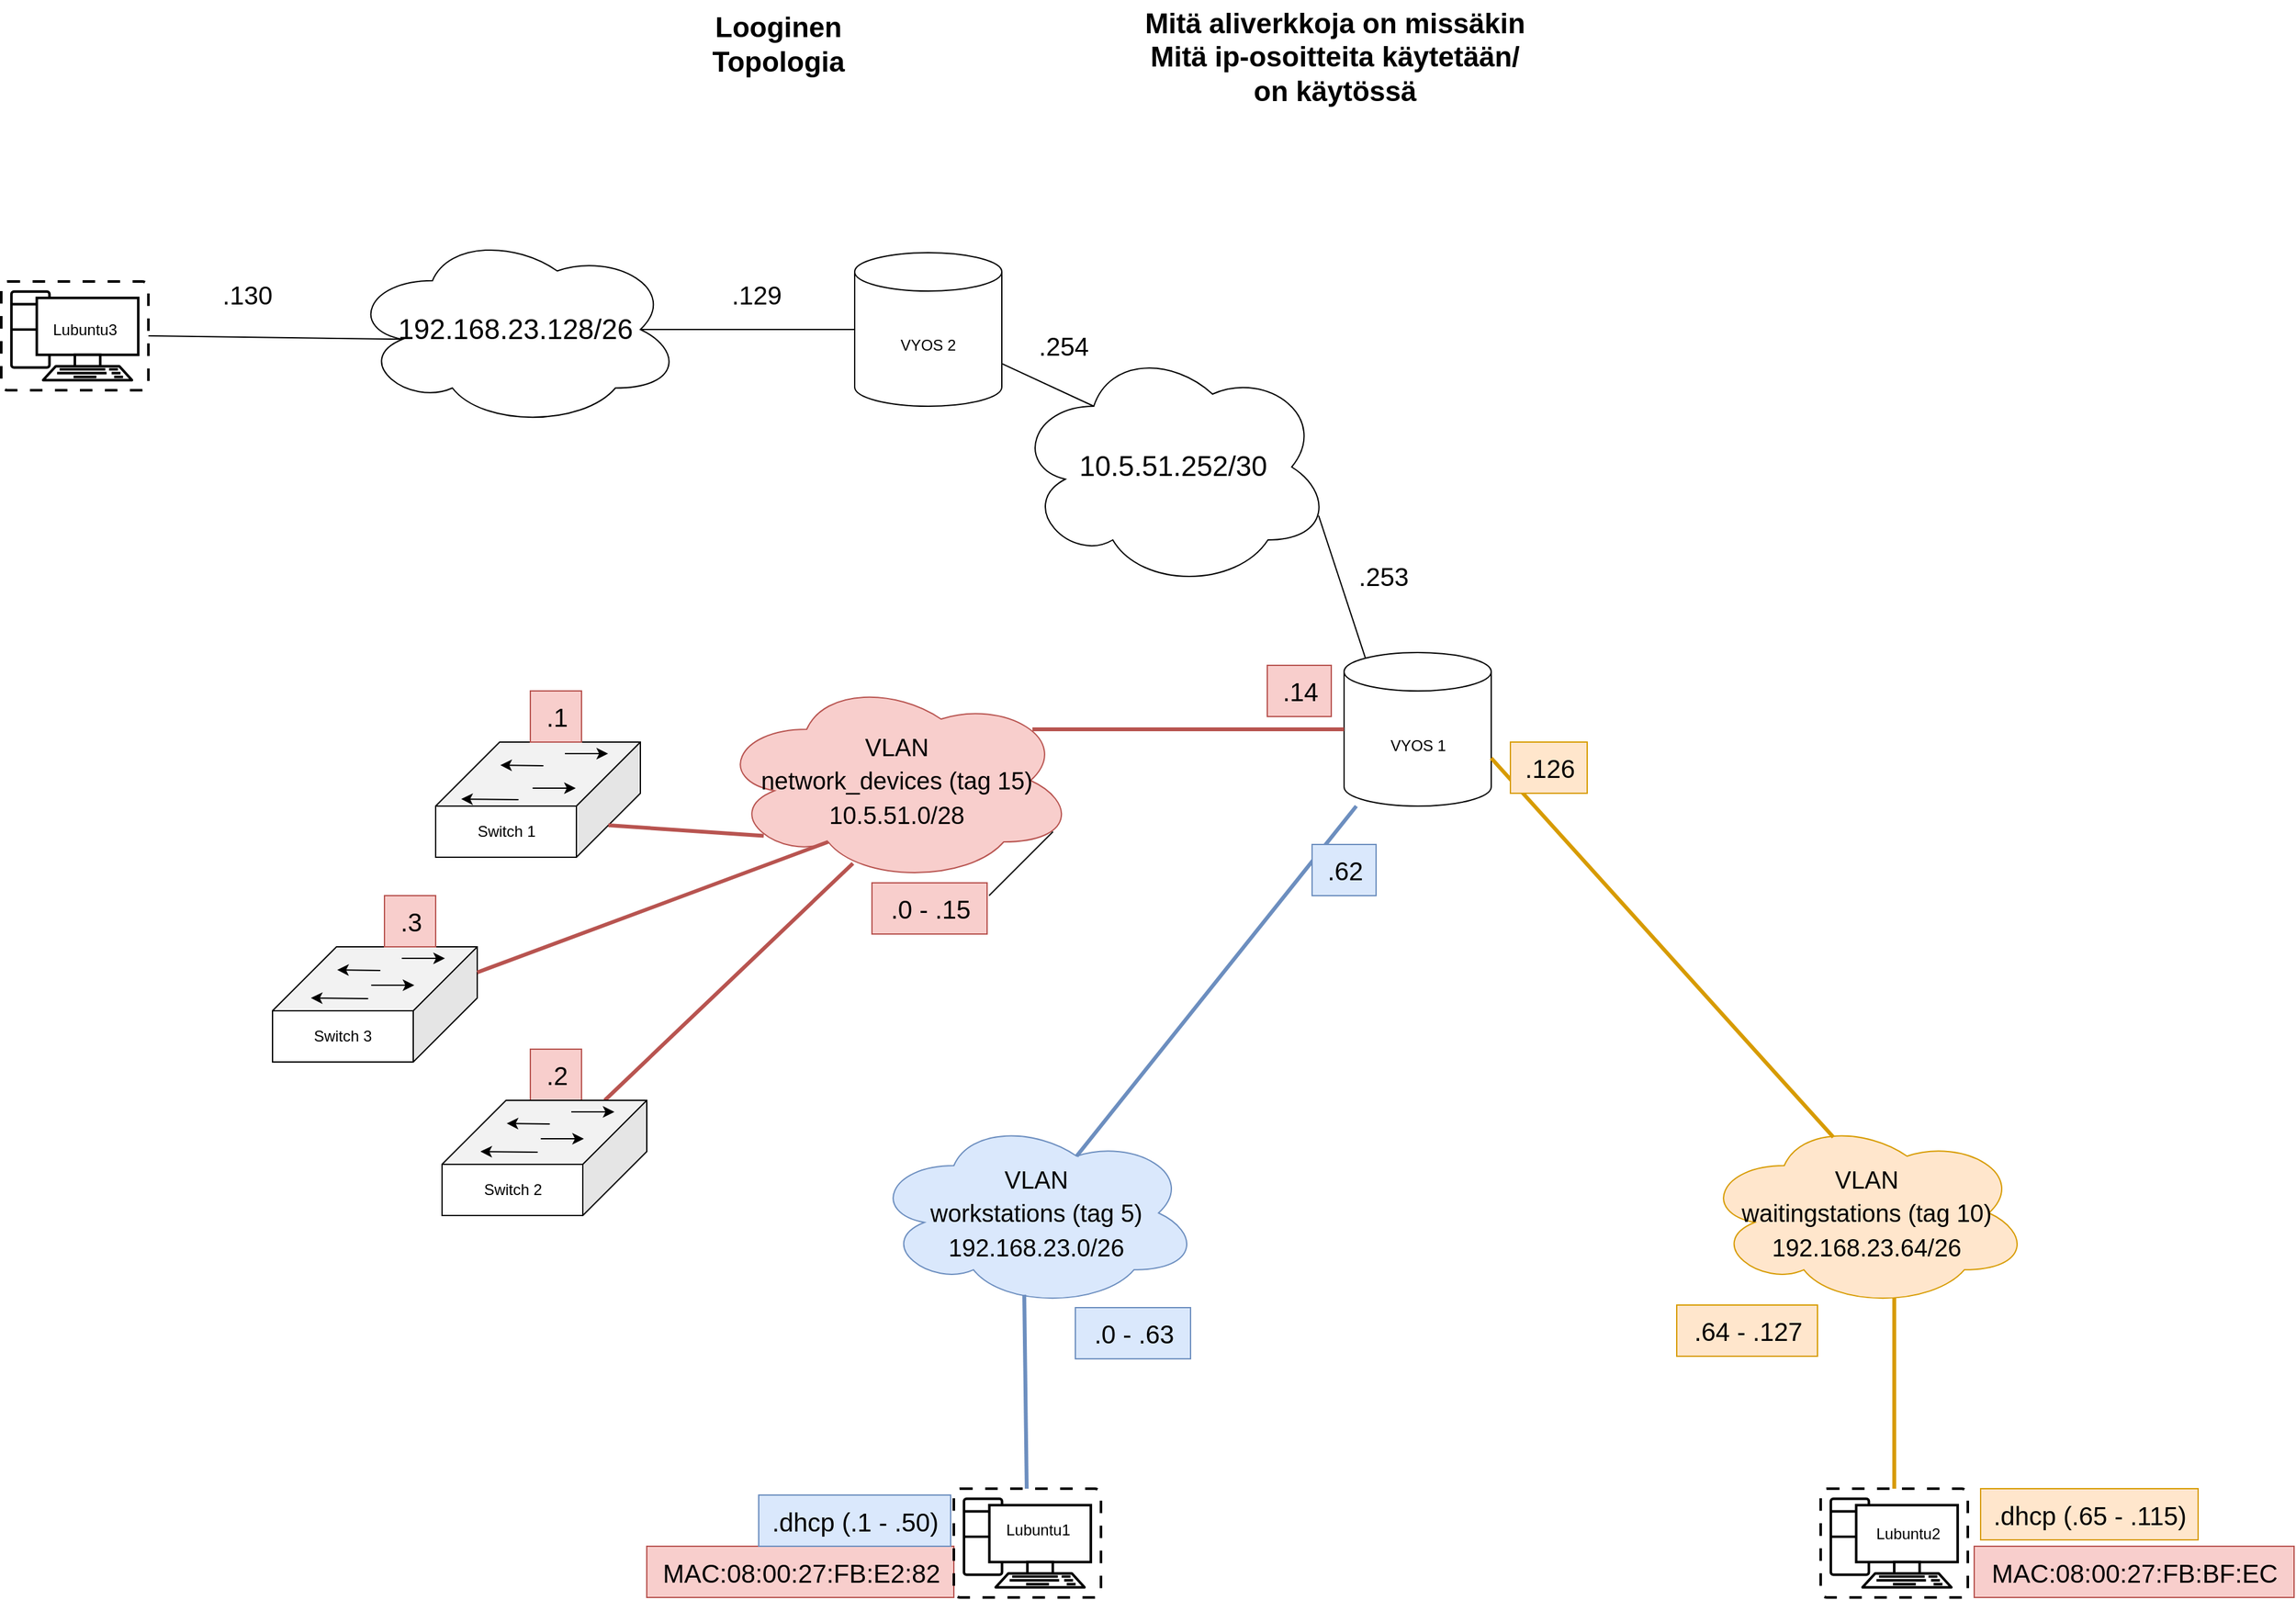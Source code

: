 <mxfile version="20.2.3" type="device"><diagram id="zlE7EfHC3uJZHTirEJk4" name="Sivu-1"><mxGraphModel dx="2401" dy="2405" grid="1" gridSize="10" guides="1" tooltips="1" connect="1" arrows="1" fold="1" page="1" pageScale="1" pageWidth="827" pageHeight="1169" math="0" shadow="0"><root><mxCell id="0"/><mxCell id="1" parent="0"/><mxCell id="ue8Yyde07br9u-I7nfRF-29" value="" style="group;labelBackgroundColor=none;fillColor=none;gradientColor=none;" parent="1" vertex="1" connectable="0"><mxGeometry x="117.5" y="360" width="160" height="90" as="geometry"/></mxCell><mxCell id="ue8Yyde07br9u-I7nfRF-23" value="Switch 1" style="shape=cube;whiteSpace=wrap;html=1;boundedLbl=1;backgroundOutline=1;darkOpacity=0.05;darkOpacity2=0.1;fillStyle=auto;size=50;flipV=0;flipH=1;container=0;labelBackgroundColor=none;" parent="ue8Yyde07br9u-I7nfRF-29" vertex="1"><mxGeometry width="160" height="90" as="geometry"/></mxCell><mxCell id="ue8Yyde07br9u-I7nfRF-24" value="" style="endArrow=classic;html=1;labelBackgroundColor=none;fontColor=default;" parent="ue8Yyde07br9u-I7nfRF-29" edge="1"><mxGeometry width="50" height="50" relative="1" as="geometry"><mxPoint x="64.74" y="44.95" as="sourcePoint"/><mxPoint x="20.003" y="44.5" as="targetPoint"/></mxGeometry></mxCell><mxCell id="ue8Yyde07br9u-I7nfRF-25" value="" style="endArrow=classic;html=1;labelBackgroundColor=none;fontColor=default;" parent="ue8Yyde07br9u-I7nfRF-29" edge="1"><mxGeometry width="50" height="50" relative="1" as="geometry"><mxPoint x="75.789" y="36" as="sourcePoint"/><mxPoint x="109.474" y="36" as="targetPoint"/></mxGeometry></mxCell><mxCell id="ue8Yyde07br9u-I7nfRF-26" value="" style="endArrow=classic;html=1;labelBackgroundColor=none;fontColor=default;" parent="ue8Yyde07br9u-I7nfRF-29" edge="1"><mxGeometry width="50" height="50" relative="1" as="geometry"><mxPoint x="84.211" y="18.45" as="sourcePoint"/><mxPoint x="50.526" y="18" as="targetPoint"/></mxGeometry></mxCell><mxCell id="ue8Yyde07br9u-I7nfRF-27" value="" style="endArrow=classic;html=1;labelBackgroundColor=none;fontColor=default;" parent="ue8Yyde07br9u-I7nfRF-29" edge="1"><mxGeometry width="50" height="50" relative="1" as="geometry"><mxPoint x="101.053" y="9" as="sourcePoint"/><mxPoint x="134.737" y="9" as="targetPoint"/></mxGeometry></mxCell><mxCell id="J6bviwjaCZvH1x0gyfkd-2" value="VYOS 1" style="shape=cylinder3;whiteSpace=wrap;html=1;boundedLbl=1;backgroundOutline=1;size=15;direction=east;flipH=0;flipV=0;" parent="1" vertex="1"><mxGeometry x="827.5" y="290" width="115" height="120" as="geometry"/></mxCell><mxCell id="o-o1M-Cm7YJ3R4nIrSQW-1" value="&lt;font style=&quot;font-size: 22px;&quot;&gt;Looginen&lt;br&gt;Topologia&lt;br&gt;&lt;/font&gt;" style="text;html=1;align=center;verticalAlign=middle;resizable=0;points=[];autosize=1;strokeColor=none;fillColor=none;fontStyle=1" parent="1" vertex="1"><mxGeometry x="320" y="-220" width="130" height="70" as="geometry"/></mxCell><mxCell id="o-o1M-Cm7YJ3R4nIrSQW-2" value="Mitä aliverkkoja on missäkin&lt;br&gt;Mitä ip-osoitteita käytetään/&lt;br&gt;on käytössä" style="text;html=1;align=center;verticalAlign=middle;resizable=0;points=[];autosize=1;strokeColor=none;fillColor=none;fontSize=22;fontStyle=1" parent="1" vertex="1"><mxGeometry x="660" y="-220" width="320" height="90" as="geometry"/></mxCell><mxCell id="o-o1M-Cm7YJ3R4nIrSQW-3" value="&lt;font style=&quot;font-size: 19px;&quot;&gt;VLAN&lt;br&gt;workstations (tag 5)&lt;br&gt;192.168.23.0/26&lt;br&gt;&lt;/font&gt;" style="ellipse;shape=cloud;whiteSpace=wrap;html=1;fontSize=22;fillColor=#dae8fc;strokeColor=#6c8ebf;" parent="1" vertex="1"><mxGeometry x="458.5" y="654" width="256" height="148" as="geometry"/></mxCell><mxCell id="o-o1M-Cm7YJ3R4nIrSQW-4" value="MAC:08:00:27:FB:E2:82" style="text;html=1;align=center;verticalAlign=middle;resizable=0;points=[];autosize=1;strokeColor=#b85450;fillColor=#f8cecc;fontSize=20;" parent="1" vertex="1"><mxGeometry x="282.5" y="988.5" width="240" height="40" as="geometry"/></mxCell><mxCell id="o-o1M-Cm7YJ3R4nIrSQW-5" value=".dhcp (.1 - .50)" style="text;html=1;align=center;verticalAlign=middle;resizable=0;points=[];autosize=1;strokeColor=#6c8ebf;fillColor=#dae8fc;fontSize=20;" parent="1" vertex="1"><mxGeometry x="370" y="948.5" width="150" height="40" as="geometry"/></mxCell><mxCell id="o-o1M-Cm7YJ3R4nIrSQW-7" value="MAC:08:00:27:FB:BF:EC" style="text;html=1;align=center;verticalAlign=middle;resizable=0;points=[];autosize=1;strokeColor=#b85450;fillColor=#f8cecc;fontSize=20;" parent="1" vertex="1"><mxGeometry x="1320" y="988.5" width="250" height="40" as="geometry"/></mxCell><mxCell id="o-o1M-Cm7YJ3R4nIrSQW-9" value=".1" style="text;html=1;align=center;verticalAlign=middle;resizable=0;points=[];autosize=1;strokeColor=#b85450;fillColor=#f8cecc;fontSize=20;" parent="1" vertex="1"><mxGeometry x="191.5" y="320" width="40" height="40" as="geometry"/></mxCell><mxCell id="o-o1M-Cm7YJ3R4nIrSQW-10" value=".2" style="text;html=1;align=center;verticalAlign=middle;resizable=0;points=[];autosize=1;strokeColor=#b85450;fillColor=#f8cecc;fontSize=20;" parent="1" vertex="1"><mxGeometry x="191.5" y="600" width="40" height="40" as="geometry"/></mxCell><mxCell id="o-o1M-Cm7YJ3R4nIrSQW-11" value="" style="endArrow=none;html=1;labelBackgroundColor=none;fontColor=default;fillColor=#dae8fc;strokeColor=#6c8ebf;strokeWidth=3;entryX=0.465;entryY=0.932;entryDx=0;entryDy=0;entryPerimeter=0;" parent="1" source="ue8Yyde07br9u-I7nfRF-30" target="o-o1M-Cm7YJ3R4nIrSQW-3" edge="1"><mxGeometry x="1" y="309" width="50" height="50" relative="1" as="geometry"><mxPoint x="186.943" y="767.25" as="sourcePoint"/><mxPoint x="185.05" y="634.75" as="targetPoint"/><mxPoint y="-11" as="offset"/></mxGeometry></mxCell><mxCell id="o-o1M-Cm7YJ3R4nIrSQW-12" value="" style="group" parent="1" vertex="1" connectable="0"><mxGeometry x="1200" y="943.5" width="115" height="85" as="geometry"/></mxCell><mxCell id="ue8Yyde07br9u-I7nfRF-43" value="" style="verticalAlign=top;verticalLabelPosition=bottom;labelPosition=center;align=center;html=1;outlineConnect=0;gradientDirection=north;strokeWidth=2;shape=mxgraph.networks.virtual_pc;fillStyle=auto;labelBackgroundColor=none;" parent="o-o1M-Cm7YJ3R4nIrSQW-12" vertex="1"><mxGeometry width="115" height="85" as="geometry"/></mxCell><mxCell id="ue8Yyde07br9u-I7nfRF-49" value="Lubuntu2" style="text;html=1;align=center;verticalAlign=middle;resizable=0;points=[];autosize=1;strokeColor=none;fillColor=none;" parent="o-o1M-Cm7YJ3R4nIrSQW-12" vertex="1"><mxGeometry x="32.5" y="20" width="70" height="30" as="geometry"/></mxCell><mxCell id="o-o1M-Cm7YJ3R4nIrSQW-13" value="" style="group" parent="1" vertex="1" connectable="0"><mxGeometry x="522.5" y="943.5" width="115" height="85" as="geometry"/></mxCell><mxCell id="ue8Yyde07br9u-I7nfRF-30" value="" style="verticalAlign=top;verticalLabelPosition=bottom;labelPosition=center;align=center;html=1;outlineConnect=0;gradientDirection=north;strokeWidth=2;shape=mxgraph.networks.virtual_pc;fillStyle=auto;labelBackgroundColor=none;" parent="o-o1M-Cm7YJ3R4nIrSQW-13" vertex="1"><mxGeometry width="115" height="85" as="geometry"/></mxCell><mxCell id="ue8Yyde07br9u-I7nfRF-48" value="Lubuntu1" style="text;html=1;align=center;verticalAlign=middle;resizable=0;points=[];autosize=1;strokeColor=none;fillColor=none;" parent="o-o1M-Cm7YJ3R4nIrSQW-13" vertex="1"><mxGeometry x="30" y="17.5" width="70" height="30" as="geometry"/></mxCell><mxCell id="o-o1M-Cm7YJ3R4nIrSQW-14" value="" style="endArrow=none;html=1;labelBackgroundColor=none;fontColor=default;fillColor=#ffe6cc;strokeColor=#d79b00;strokeWidth=3;entryX=0.586;entryY=0.946;entryDx=0;entryDy=0;entryPerimeter=0;" parent="1" source="ue8Yyde07br9u-I7nfRF-43" target="o-o1M-Cm7YJ3R4nIrSQW-18" edge="1"><mxGeometry x="1" y="309" width="50" height="50" relative="1" as="geometry"><mxPoint x="676.5" y="956.434" as="sourcePoint"/><mxPoint x="812.673" y="863.919" as="targetPoint"/><mxPoint y="-11" as="offset"/></mxGeometry></mxCell><mxCell id="o-o1M-Cm7YJ3R4nIrSQW-15" value="" style="endArrow=none;html=1;labelBackgroundColor=none;fontColor=default;fillColor=#f8cecc;strokeColor=#b85450;strokeWidth=3;exitX=0;exitY=0;exitDx=25;exitDy=65;exitPerimeter=0;entryX=0.13;entryY=0.77;entryDx=0;entryDy=0;entryPerimeter=0;" parent="1" source="ue8Yyde07br9u-I7nfRF-23" target="o-o1M-Cm7YJ3R4nIrSQW-17" edge="1"><mxGeometry x="1" y="309" width="50" height="50" relative="1" as="geometry"><mxPoint x="626.5" y="936.754" as="sourcePoint"/><mxPoint x="787.783" y="837.892" as="targetPoint"/><mxPoint y="-11" as="offset"/></mxGeometry></mxCell><mxCell id="o-o1M-Cm7YJ3R4nIrSQW-16" value="" style="endArrow=none;html=1;labelBackgroundColor=none;fontColor=default;fillColor=#f8cecc;strokeColor=#b85450;strokeWidth=3;exitX=0.379;exitY=0.905;exitDx=0;exitDy=0;exitPerimeter=0;" parent="1" source="o-o1M-Cm7YJ3R4nIrSQW-17" target="ue8Yyde07br9u-I7nfRF-33" edge="1"><mxGeometry x="1" y="309" width="50" height="50" relative="1" as="geometry"><mxPoint x="957.72" y="768.864" as="sourcePoint"/><mxPoint x="1119.003" y="670.002" as="targetPoint"/><mxPoint y="-11" as="offset"/></mxGeometry></mxCell><mxCell id="o-o1M-Cm7YJ3R4nIrSQW-17" value="&lt;font style=&quot;&quot;&gt;&lt;span style=&quot;font-size: 19px;&quot;&gt;VLAN&lt;/span&gt;&lt;br&gt;&lt;span style=&quot;font-size: 19px;&quot;&gt;network_devices (tag 15)&lt;/span&gt;&lt;br&gt;&lt;/font&gt;&lt;font style=&quot;font-size: 19px;&quot;&gt;10.5.51.0/28&lt;br&gt;&lt;/font&gt;" style="ellipse;shape=cloud;whiteSpace=wrap;html=1;fontSize=22;fillColor=#f8cecc;strokeColor=#b85450;" parent="1" vertex="1"><mxGeometry x="337.5" y="310" width="280" height="160" as="geometry"/></mxCell><mxCell id="o-o1M-Cm7YJ3R4nIrSQW-18" value="&lt;font style=&quot;font-size: 19px;&quot;&gt;VLAN&lt;br&gt;waitingstations (tag 10)&lt;br&gt;192.168.23.64/26&lt;br&gt;&lt;/font&gt;" style="ellipse;shape=cloud;whiteSpace=wrap;html=1;fontSize=22;fillColor=#ffe6cc;strokeColor=#d79b00;" parent="1" vertex="1"><mxGeometry x="1107.5" y="654" width="256" height="148" as="geometry"/></mxCell><mxCell id="o-o1M-Cm7YJ3R4nIrSQW-19" value="" style="endArrow=none;html=1;labelBackgroundColor=none;fontColor=default;fillColor=#f8cecc;strokeColor=#b85450;strokeWidth=3;entryX=0.88;entryY=0.25;entryDx=0;entryDy=0;entryPerimeter=0;" parent="1" source="J6bviwjaCZvH1x0gyfkd-2" target="o-o1M-Cm7YJ3R4nIrSQW-17" edge="1"><mxGeometry x="1" y="309" width="50" height="50" relative="1" as="geometry"><mxPoint x="803.62" y="376.2" as="sourcePoint"/><mxPoint x="597.5" y="469.996" as="targetPoint"/><mxPoint y="-11" as="offset"/></mxGeometry></mxCell><mxCell id="o-o1M-Cm7YJ3R4nIrSQW-20" value="" style="endArrow=none;html=1;labelBackgroundColor=none;fontColor=default;fillColor=#dae8fc;strokeColor=#6c8ebf;strokeWidth=3;exitX=0.625;exitY=0.2;exitDx=0;exitDy=0;exitPerimeter=0;" parent="1" source="o-o1M-Cm7YJ3R4nIrSQW-3" target="J6bviwjaCZvH1x0gyfkd-2" edge="1"><mxGeometry x="1" y="309" width="50" height="50" relative="1" as="geometry"><mxPoint x="669.421" y="660.78" as="sourcePoint"/><mxPoint x="667.5" y="509.216" as="targetPoint"/><mxPoint y="-11" as="offset"/></mxGeometry></mxCell><mxCell id="o-o1M-Cm7YJ3R4nIrSQW-21" value=".0 - .63" style="text;html=1;align=center;verticalAlign=middle;resizable=0;points=[];autosize=1;strokeColor=#6c8ebf;fillColor=#dae8fc;fontSize=20;" parent="1" vertex="1"><mxGeometry x="617.5" y="802" width="90" height="40" as="geometry"/></mxCell><mxCell id="o-o1M-Cm7YJ3R4nIrSQW-22" value=".64 - .127" style="text;html=1;align=center;verticalAlign=middle;resizable=0;points=[];autosize=1;strokeColor=#d79b00;fillColor=#ffe6cc;fontSize=20;" parent="1" vertex="1"><mxGeometry x="1087.5" y="800" width="110" height="40" as="geometry"/></mxCell><mxCell id="o-o1M-Cm7YJ3R4nIrSQW-23" value=".0 - .15" style="text;html=1;align=center;verticalAlign=middle;resizable=0;points=[];autosize=1;strokeColor=#b85450;fillColor=#f8cecc;fontSize=20;" parent="1" vertex="1"><mxGeometry x="458.5" y="470" width="90" height="40" as="geometry"/></mxCell><mxCell id="o-o1M-Cm7YJ3R4nIrSQW-25" value="" style="endArrow=none;html=1;labelBackgroundColor=none;fontColor=default;fillColor=#ffe6cc;strokeColor=#d79b00;strokeWidth=3;exitX=0.4;exitY=0.1;exitDx=0;exitDy=0;exitPerimeter=0;entryX=1;entryY=0;entryDx=0;entryDy=82.5;entryPerimeter=0;" parent="1" source="o-o1M-Cm7YJ3R4nIrSQW-18" target="J6bviwjaCZvH1x0gyfkd-2" edge="1"><mxGeometry x="1" y="309" width="50" height="50" relative="1" as="geometry"><mxPoint x="1142.004" y="659.75" as="sourcePoint"/><mxPoint x="1142.016" y="510.258" as="targetPoint"/><mxPoint y="-11" as="offset"/></mxGeometry></mxCell><mxCell id="o-o1M-Cm7YJ3R4nIrSQW-26" value=".62" style="text;html=1;align=center;verticalAlign=middle;resizable=0;points=[];autosize=1;strokeColor=#6c8ebf;fillColor=#dae8fc;fontSize=20;" parent="1" vertex="1"><mxGeometry x="802.5" y="440" width="50" height="40" as="geometry"/></mxCell><mxCell id="o-o1M-Cm7YJ3R4nIrSQW-27" value=".126" style="text;html=1;align=center;verticalAlign=middle;resizable=0;points=[];autosize=1;strokeColor=#d79b00;fillColor=#ffe6cc;fontSize=20;" parent="1" vertex="1"><mxGeometry x="957.5" y="360" width="60" height="40" as="geometry"/></mxCell><mxCell id="o-o1M-Cm7YJ3R4nIrSQW-28" value=".14" style="text;html=1;align=center;verticalAlign=middle;resizable=0;points=[];autosize=1;strokeColor=#b85450;fillColor=#f8cecc;fontSize=20;" parent="1" vertex="1"><mxGeometry x="767.5" y="300" width="50" height="40" as="geometry"/></mxCell><mxCell id="o-o1M-Cm7YJ3R4nIrSQW-6" value=".dhcp (.65 - .115)" style="text;html=1;align=center;verticalAlign=middle;resizable=0;points=[];autosize=1;strokeColor=#d79b00;fillColor=#ffe6cc;fontSize=20;" parent="1" vertex="1"><mxGeometry x="1325" y="943.5" width="170" height="40" as="geometry"/></mxCell><mxCell id="zrFo5Rw4DbwGrK5qACWl-2" value="VYOS 2" style="shape=cylinder3;whiteSpace=wrap;html=1;boundedLbl=1;backgroundOutline=1;size=15;direction=east;flipH=0;flipV=0;" parent="1" vertex="1"><mxGeometry x="445" y="-22.5" width="115" height="120" as="geometry"/></mxCell><mxCell id="zrFo5Rw4DbwGrK5qACWl-3" value="10.5.51.252/30" style="ellipse;shape=cloud;whiteSpace=wrap;html=1;fontSize=22;" parent="1" vertex="1"><mxGeometry x="570" y="50" width="247.5" height="190" as="geometry"/></mxCell><mxCell id="zrFo5Rw4DbwGrK5qACWl-4" value="" style="endArrow=none;html=1;rounded=0;entryX=0.25;entryY=0.25;entryDx=0;entryDy=0;entryPerimeter=0;" parent="1" source="zrFo5Rw4DbwGrK5qACWl-2" target="zrFo5Rw4DbwGrK5qACWl-3" edge="1"><mxGeometry width="50" height="50" relative="1" as="geometry"><mxPoint x="472.5" y="190" as="sourcePoint"/><mxPoint x="442.5" y="100" as="targetPoint"/></mxGeometry></mxCell><mxCell id="zrFo5Rw4DbwGrK5qACWl-8" value="" style="group" parent="1" vertex="1" connectable="0"><mxGeometry x="-222" width="115" height="85" as="geometry"/></mxCell><mxCell id="zrFo5Rw4DbwGrK5qACWl-6" value="" style="verticalAlign=top;verticalLabelPosition=bottom;labelPosition=center;align=center;html=1;outlineConnect=0;gradientDirection=north;strokeWidth=2;shape=mxgraph.networks.virtual_pc;fillStyle=auto;labelBackgroundColor=none;" parent="zrFo5Rw4DbwGrK5qACWl-8" vertex="1"><mxGeometry width="115" height="85" as="geometry"/></mxCell><mxCell id="zrFo5Rw4DbwGrK5qACWl-7" value="Lubuntu3" style="text;html=1;align=center;verticalAlign=middle;resizable=0;points=[];autosize=1;strokeColor=none;fillColor=none;" parent="zrFo5Rw4DbwGrK5qACWl-8" vertex="1"><mxGeometry x="30" y="22.5" width="70" height="30" as="geometry"/></mxCell><mxCell id="zrFo5Rw4DbwGrK5qACWl-9" value="" style="endArrow=none;html=1;rounded=0;entryX=1;entryY=0.5;entryDx=0;entryDy=0;entryPerimeter=0;exitX=0.16;exitY=0.55;exitDx=0;exitDy=0;exitPerimeter=0;" parent="1" source="zrFo5Rw4DbwGrK5qACWl-10" target="zrFo5Rw4DbwGrK5qACWl-6" edge="1"><mxGeometry width="50" height="50" relative="1" as="geometry"><mxPoint x="-0.4" y="43.875" as="sourcePoint"/><mxPoint x="50.5" y="110.78" as="targetPoint"/></mxGeometry></mxCell><mxCell id="zrFo5Rw4DbwGrK5qACWl-10" value="192.168.23.128/26" style="ellipse;shape=cloud;whiteSpace=wrap;html=1;fontSize=22;" parent="1" vertex="1"><mxGeometry x="50" y="-38.75" width="260" height="152.5" as="geometry"/></mxCell><mxCell id="zrFo5Rw4DbwGrK5qACWl-13" value="" style="endArrow=none;html=1;rounded=0;entryX=0.875;entryY=0.5;entryDx=0;entryDy=0;entryPerimeter=0;exitX=0;exitY=0.5;exitDx=0;exitDy=0;exitPerimeter=0;" parent="1" source="zrFo5Rw4DbwGrK5qACWl-2" target="zrFo5Rw4DbwGrK5qACWl-10" edge="1"><mxGeometry width="50" height="50" relative="1" as="geometry"><mxPoint x="334.2" y="71.5" as="sourcePoint"/><mxPoint x="270" y="70" as="targetPoint"/></mxGeometry></mxCell><mxCell id="zrFo5Rw4DbwGrK5qACWl-14" value="" style="endArrow=none;html=1;rounded=0;entryX=0.145;entryY=0;entryDx=0;entryDy=4.35;entryPerimeter=0;exitX=0.96;exitY=0.7;exitDx=0;exitDy=0;exitPerimeter=0;" parent="1" source="zrFo5Rw4DbwGrK5qACWl-3" target="J6bviwjaCZvH1x0gyfkd-2" edge="1"><mxGeometry width="50" height="50" relative="1" as="geometry"><mxPoint x="637.5" y="160.003" as="sourcePoint"/><mxPoint x="699" y="202.64" as="targetPoint"/></mxGeometry></mxCell><mxCell id="zrFo5Rw4DbwGrK5qACWl-15" value=".129" style="text;html=1;align=center;verticalAlign=middle;resizable=0;points=[];autosize=1;fontSize=20;" parent="1" vertex="1"><mxGeometry x="337.5" y="-10" width="60" height="40" as="geometry"/></mxCell><mxCell id="zrFo5Rw4DbwGrK5qACWl-16" value=".130" style="text;html=1;align=center;verticalAlign=middle;resizable=0;points=[];autosize=1;fontSize=20;" parent="1" vertex="1"><mxGeometry x="-60" y="-10" width="60" height="40" as="geometry"/></mxCell><mxCell id="zrFo5Rw4DbwGrK5qACWl-17" value=".253" style="text;html=1;align=center;verticalAlign=middle;resizable=0;points=[];autosize=1;fontSize=20;" parent="1" vertex="1"><mxGeometry x="827.5" y="210" width="60" height="40" as="geometry"/></mxCell><mxCell id="zrFo5Rw4DbwGrK5qACWl-18" value=".254" style="text;html=1;align=center;verticalAlign=middle;resizable=0;points=[];autosize=1;fontSize=20;" parent="1" vertex="1"><mxGeometry x="577.5" y="30" width="60" height="40" as="geometry"/></mxCell><mxCell id="86-OJVJeZ2sx_d5BaEcL-12" value="" style="group" vertex="1" connectable="0" parent="1"><mxGeometry x="122.5" y="640" width="160" height="90" as="geometry"/></mxCell><mxCell id="ue8Yyde07br9u-I7nfRF-33" value="Switch 2" style="shape=cube;whiteSpace=wrap;html=1;boundedLbl=1;backgroundOutline=1;darkOpacity=0.05;darkOpacity2=0.1;fillStyle=auto;size=50;flipV=0;flipH=1;container=0;labelBackgroundColor=none;" parent="86-OJVJeZ2sx_d5BaEcL-12" vertex="1"><mxGeometry width="160" height="90" as="geometry"/></mxCell><mxCell id="o-o1M-Cm7YJ3R4nIrSQW-29" value="" style="group" parent="86-OJVJeZ2sx_d5BaEcL-12" vertex="1" connectable="0"><mxGeometry x="30.003" y="9" width="104.734" height="31.45" as="geometry"/></mxCell><mxCell id="ue8Yyde07br9u-I7nfRF-34" value="" style="endArrow=classic;html=1;labelBackgroundColor=none;fontColor=default;" parent="o-o1M-Cm7YJ3R4nIrSQW-29" edge="1"><mxGeometry width="50" height="50" relative="1" as="geometry"><mxPoint x="44.737" y="31.45" as="sourcePoint"/><mxPoint y="31" as="targetPoint"/></mxGeometry></mxCell><mxCell id="ue8Yyde07br9u-I7nfRF-35" value="" style="endArrow=classic;html=1;labelBackgroundColor=none;fontColor=default;" parent="o-o1M-Cm7YJ3R4nIrSQW-29" edge="1"><mxGeometry width="50" height="50" relative="1" as="geometry"><mxPoint x="47.156" y="21" as="sourcePoint"/><mxPoint x="80.841" y="21" as="targetPoint"/></mxGeometry></mxCell><mxCell id="ue8Yyde07br9u-I7nfRF-36" value="" style="endArrow=classic;html=1;labelBackgroundColor=none;fontColor=default;" parent="o-o1M-Cm7YJ3R4nIrSQW-29" edge="1"><mxGeometry width="50" height="50" relative="1" as="geometry"><mxPoint x="54.207" y="9.45" as="sourcePoint"/><mxPoint x="20.523" y="9" as="targetPoint"/></mxGeometry></mxCell><mxCell id="ue8Yyde07br9u-I7nfRF-37" value="" style="endArrow=classic;html=1;labelBackgroundColor=none;fontColor=default;" parent="o-o1M-Cm7YJ3R4nIrSQW-29" edge="1"><mxGeometry width="50" height="50" relative="1" as="geometry"><mxPoint x="71.049" as="sourcePoint"/><mxPoint x="104.734" as="targetPoint"/></mxGeometry></mxCell><mxCell id="86-OJVJeZ2sx_d5BaEcL-13" value="" style="group" vertex="1" connectable="0" parent="1"><mxGeometry x="-10" y="520" width="160" height="90" as="geometry"/></mxCell><mxCell id="86-OJVJeZ2sx_d5BaEcL-14" value="Switch 3" style="shape=cube;whiteSpace=wrap;html=1;boundedLbl=1;backgroundOutline=1;darkOpacity=0.05;darkOpacity2=0.1;fillStyle=auto;size=50;flipV=0;flipH=1;container=0;labelBackgroundColor=none;" vertex="1" parent="86-OJVJeZ2sx_d5BaEcL-13"><mxGeometry width="160" height="90" as="geometry"/></mxCell><mxCell id="86-OJVJeZ2sx_d5BaEcL-15" value="" style="group" vertex="1" connectable="0" parent="86-OJVJeZ2sx_d5BaEcL-13"><mxGeometry x="30.003" y="9" width="104.734" height="31.45" as="geometry"/></mxCell><mxCell id="86-OJVJeZ2sx_d5BaEcL-16" value="" style="endArrow=classic;html=1;labelBackgroundColor=none;fontColor=default;" edge="1" parent="86-OJVJeZ2sx_d5BaEcL-15"><mxGeometry width="50" height="50" relative="1" as="geometry"><mxPoint x="44.737" y="31.45" as="sourcePoint"/><mxPoint y="31" as="targetPoint"/></mxGeometry></mxCell><mxCell id="86-OJVJeZ2sx_d5BaEcL-17" value="" style="endArrow=classic;html=1;labelBackgroundColor=none;fontColor=default;" edge="1" parent="86-OJVJeZ2sx_d5BaEcL-15"><mxGeometry width="50" height="50" relative="1" as="geometry"><mxPoint x="47.156" y="21" as="sourcePoint"/><mxPoint x="80.841" y="21" as="targetPoint"/></mxGeometry></mxCell><mxCell id="86-OJVJeZ2sx_d5BaEcL-18" value="" style="endArrow=classic;html=1;labelBackgroundColor=none;fontColor=default;" edge="1" parent="86-OJVJeZ2sx_d5BaEcL-15"><mxGeometry width="50" height="50" relative="1" as="geometry"><mxPoint x="54.207" y="9.45" as="sourcePoint"/><mxPoint x="20.523" y="9" as="targetPoint"/></mxGeometry></mxCell><mxCell id="86-OJVJeZ2sx_d5BaEcL-19" value="" style="endArrow=classic;html=1;labelBackgroundColor=none;fontColor=default;" edge="1" parent="86-OJVJeZ2sx_d5BaEcL-15"><mxGeometry width="50" height="50" relative="1" as="geometry"><mxPoint x="71.049" as="sourcePoint"/><mxPoint x="104.734" as="targetPoint"/></mxGeometry></mxCell><mxCell id="86-OJVJeZ2sx_d5BaEcL-20" value="" style="endArrow=none;html=1;rounded=0;" edge="1" parent="1"><mxGeometry width="50" height="50" relative="1" as="geometry"><mxPoint x="550" y="480" as="sourcePoint"/><mxPoint x="600" y="430" as="targetPoint"/></mxGeometry></mxCell><mxCell id="86-OJVJeZ2sx_d5BaEcL-21" value="" style="endArrow=none;html=1;labelBackgroundColor=none;fontColor=default;fillColor=#f8cecc;strokeColor=#b85450;strokeWidth=3;exitX=0.31;exitY=0.8;exitDx=0;exitDy=0;exitPerimeter=0;entryX=0;entryY=0;entryDx=0;entryDy=20;entryPerimeter=0;" edge="1" parent="1" source="o-o1M-Cm7YJ3R4nIrSQW-17" target="86-OJVJeZ2sx_d5BaEcL-14"><mxGeometry x="1" y="309" width="50" height="50" relative="1" as="geometry"><mxPoint x="453.62" y="464.8" as="sourcePoint"/><mxPoint x="259.635" y="650" as="targetPoint"/><mxPoint y="-11" as="offset"/></mxGeometry></mxCell><mxCell id="86-OJVJeZ2sx_d5BaEcL-22" value=".3" style="text;html=1;align=center;verticalAlign=middle;resizable=0;points=[];autosize=1;strokeColor=#b85450;fillColor=#f8cecc;fontSize=20;" vertex="1" parent="1"><mxGeometry x="77.5" y="480" width="40" height="40" as="geometry"/></mxCell></root></mxGraphModel></diagram></mxfile>